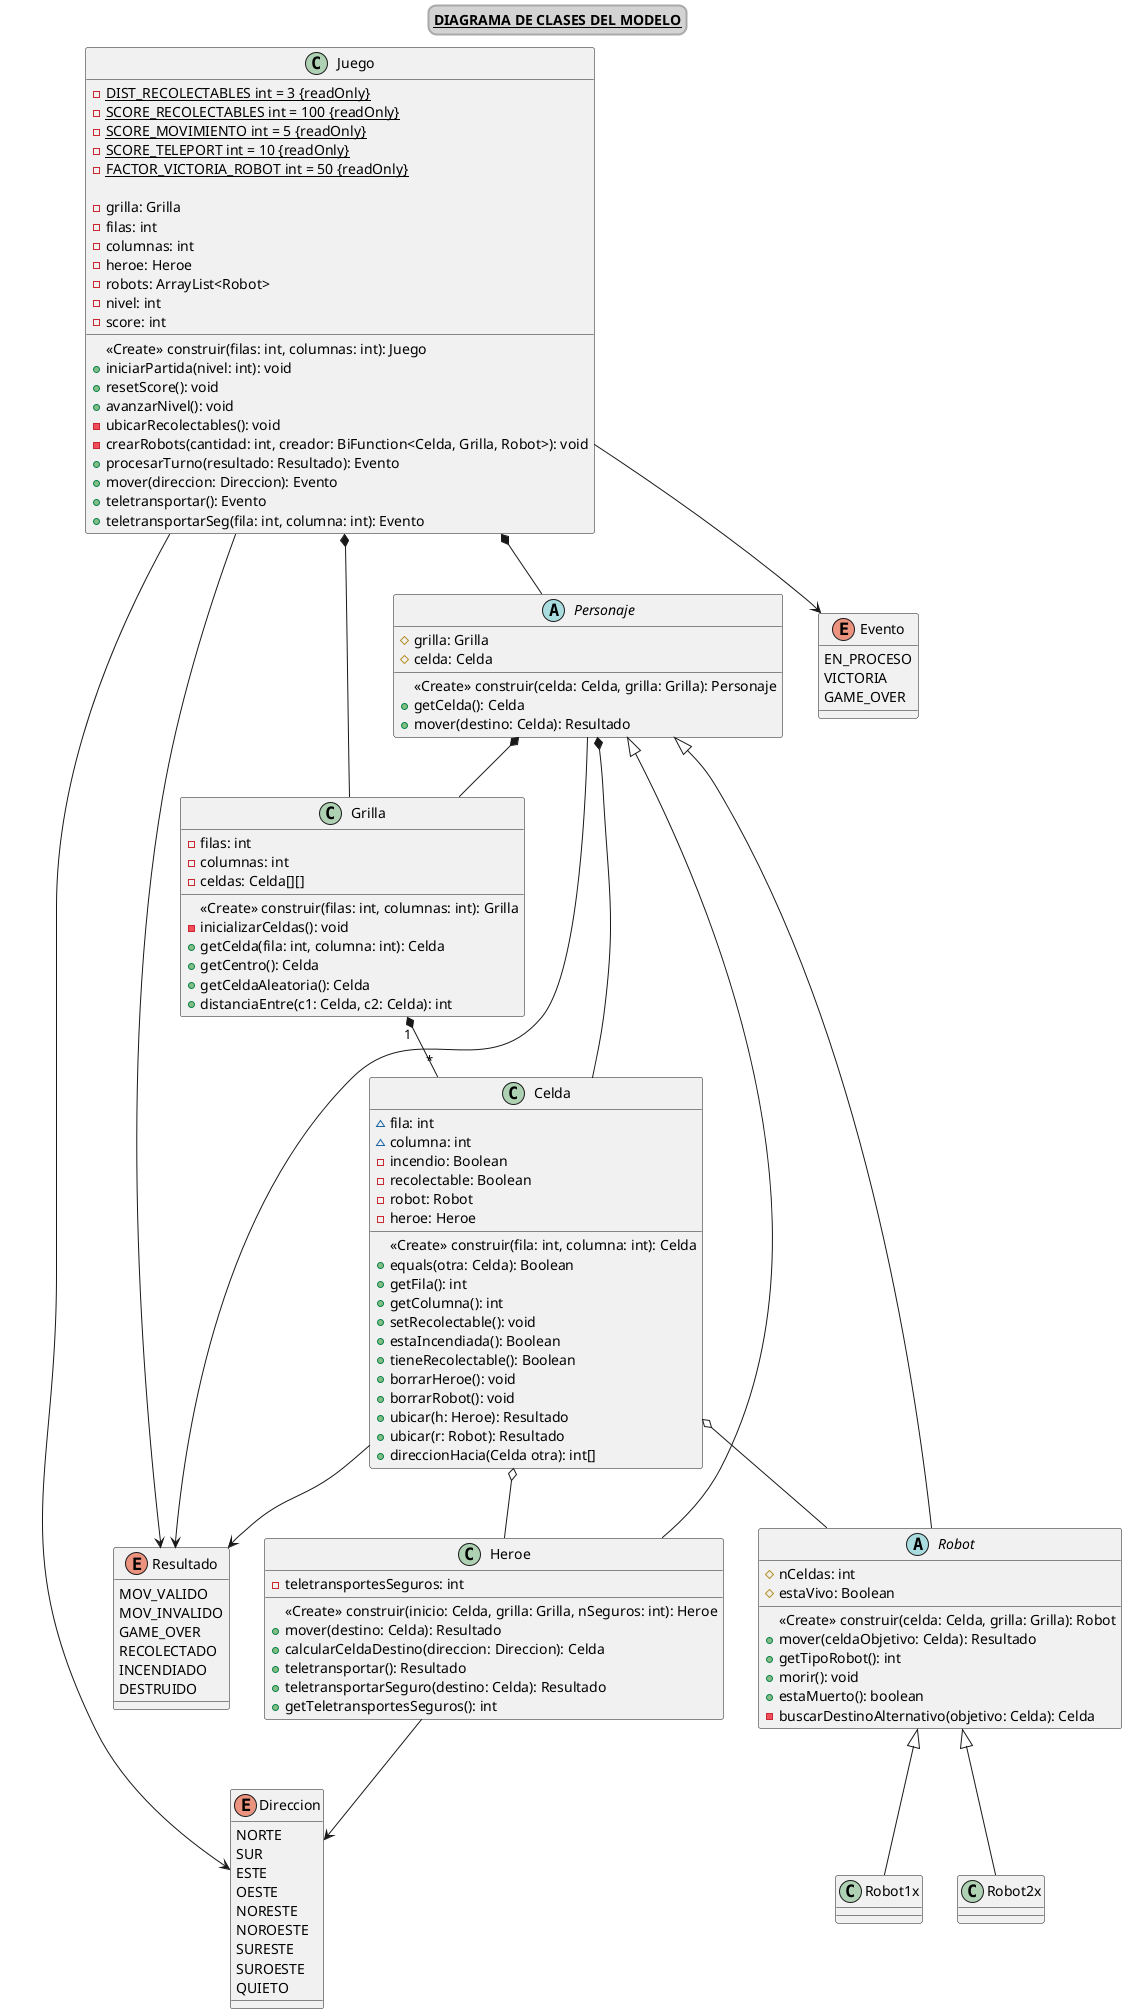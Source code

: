 @startumltitle <u>DIAGRAMA DE CLASES DEL MODELO</u>end titleskinparam titleBorderRoundCorner 15skinparam titleBorderThickness 2skinparam titleBorderColor DarkGrayskinparam titleBackgroundColor LightGray                ' ==== TABLERO ==== class Juego {  - {static} DIST_RECOLECTABLES int = 3 {readOnly}  - {static} SCORE_RECOLECTABLES int = 100 {readOnly}  - {static} SCORE_MOVIMIENTO int = 5 {readOnly}  - {static} SCORE_TELEPORT int = 10 {readOnly}  - {static} FACTOR_VICTORIA_ROBOT int = 50 {readOnly}   - grilla: Grilla  - filas: int  - columnas: int  - heroe: Heroe  - robots: ArrayList<Robot>  - nivel: int  - score: int    <<Create>> construir(filas: int, columnas: int): Juego  + iniciarPartida(nivel: int): void  + resetScore(): void  + avanzarNivel(): void  - ubicarRecolectables(): void  - crearRobots(cantidad: int, creador: BiFunction<Celda, Grilla, Robot>): void  + procesarTurno(resultado: Resultado): Evento  + mover(direccion: Direccion): Evento  + teletransportar(): Evento  + teletransportarSeg(fila: int, columna: int): Evento}class Celda {  ~ fila: int  ~ columna: int  - incendio: Boolean  - recolectable: Boolean  - robot: Robot  - heroe: Heroe    <<Create>> construir(fila: int, columna: int): Celda  + equals(otra: Celda): Boolean  + getFila(): int  + getColumna(): int  + setRecolectable(): void  + estaIncendiada(): Boolean  + tieneRecolectable(): Boolean  + borrarHeroe(): void  + borrarRobot(): void  + ubicar(h: Heroe): Resultado  + ubicar(r: Robot): Resultado  + direccionHacia(Celda otra): int[]}class Grilla {  - filas: int  - columnas: int  - celdas: Celda[][]  <<Create>> construir(filas: int, columnas: int): Grilla  - inicializarCeldas(): void  + getCelda(fila: int, columna: int): Celda  + getCentro(): Celda  + getCeldaAleatoria(): Celda  + distanciaEntre(c1: Celda, c2: Celda): int}enum Direccion {  NORTE  SUR  ESTE  OESTE  NORESTE  NOROESTE  SURESTE  SUROESTE  QUIETO}enum Evento {  EN_PROCESO  VICTORIA  GAME_OVER}enum Resultado {  MOV_VALIDO  MOV_INVALIDO  GAME_OVER  RECOLECTADO  INCENDIADO  DESTRUIDO}                ' ==== ENTIDADES ====   abstract class Personaje {  # grilla: Grilla  # celda: Celda  <<Create>> construir(celda: Celda, grilla: Grilla): Personaje  + getCelda(): Celda  + mover(destino: Celda): Resultado}class Heroe extends Personaje {  - teletransportesSeguros: int  <<Create>> construir(inicio: Celda, grilla: Grilla, nSeguros: int): Heroe  + mover(destino: Celda): Resultado  + calcularCeldaDestino(direccion: Direccion): Celda  + teletransportar(): Resultado  + teletransportarSeguro(destino: Celda): Resultado  + getTeletransportesSeguros(): int}abstract class Robot extends Personaje {  # nCeldas: int  # estaVivo: Boolean  <<Create>> construir(celda: Celda, grilla: Grilla): Robot  + mover(celdaObjetivo: Celda): Resultado  + getTipoRobot(): int  + morir(): void  + estaMuerto(): boolean  - buscarDestinoAlternativo(objetivo: Celda): Celda}class Robot1x extends Robotclass Robot2x extends Robot                ' ==== RELACIONES ====Juego *-- GrillaJuego *-- PersonajeJuego --> ResultadoJuego --> DireccionJuego --> EventoGrilla "1" *-- "*" CeldaCelda o-- RobotCelda o-- HeroeCelda --> ResultadoPersonaje *-- GrillaPersonaje *-- CeldaPersonaje --> ResultadoHeroe --> Direccion@enduml